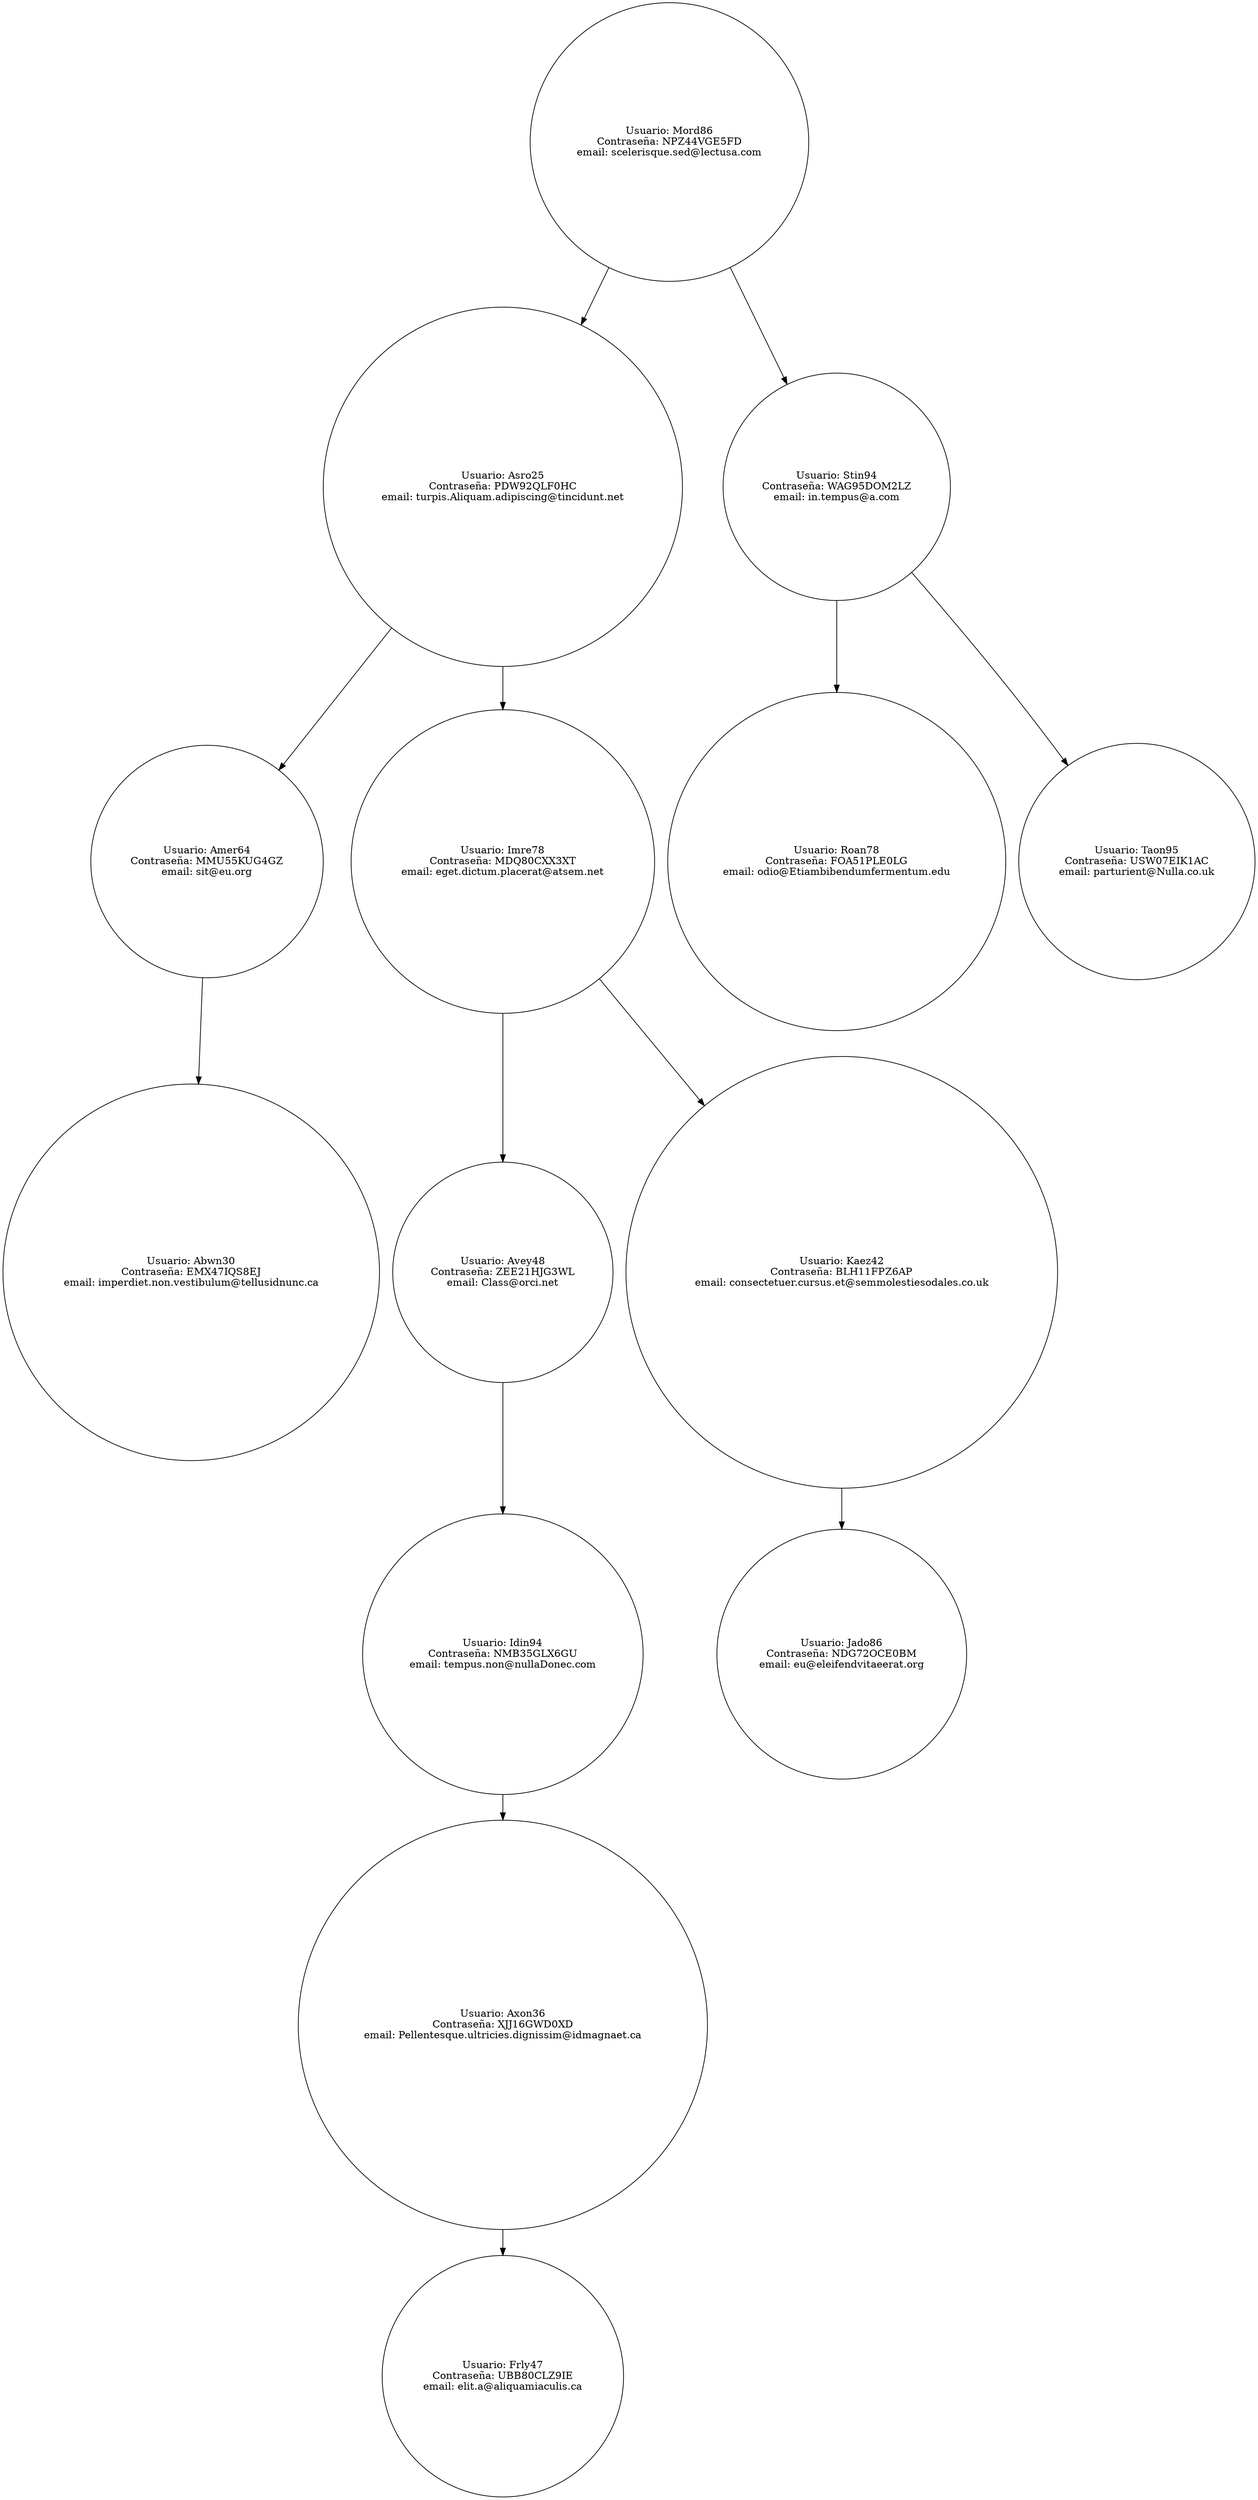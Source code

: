 Digraph users {
Rankdir=TD
node [shape =circle]Mord86 [label="Usuario: Mord86
Contraseña: NPZ44VGE5FD
email: scelerisque.sed@lectusa.com"];
Asro25 [label="Usuario: Asro25
Contraseña: PDW92QLF0HC
email: turpis.Aliquam.adipiscing@tincidunt.net"];
Amer64 [label="Usuario: Amer64
Contraseña: MMU55KUG4GZ
email: sit@eu.org"];
Abwn30 [label="Usuario: Abwn30
Contraseña: EMX47IQS8EJ
email: imperdiet.non.vestibulum@tellusidnunc.ca"];
Amer64 -> Abwn30;
Asro25 -> Amer64;
Imre78 [label="Usuario: Imre78
Contraseña: MDQ80CXX3XT
email: eget.dictum.placerat@atsem.net"];
Avey48 [label="Usuario: Avey48
Contraseña: ZEE21HJG3WL
email: Class@orci.net"];
Idin94 [label="Usuario: Idin94
Contraseña: NMB35GLX6GU
email: tempus.non@nullaDonec.com"];
Axon36 [label="Usuario: Axon36
Contraseña: XJJ16GWD0XD
email: Pellentesque.ultricies.dignissim@idmagnaet.ca"];
Frly47 [label="Usuario: Frly47
Contraseña: UBB80CLZ9IE
email: elit.a@aliquamiaculis.ca"];
Axon36 -> Frly47;
Idin94 -> Axon36;
Avey48 -> Idin94;
Imre78 -> Avey48;
Kaez42 [label="Usuario: Kaez42
Contraseña: BLH11FPZ6AP
email: consectetuer.cursus.et@semmolestiesodales.co.uk"];
Jado86 [label="Usuario: Jado86
Contraseña: NDG72OCE0BM
email: eu@eleifendvitaeerat.org"];
Kaez42 -> Jado86;
Imre78 -> Kaez42;
Asro25 -> Imre78;
Mord86 -> Asro25;
Stin94 [label="Usuario: Stin94
Contraseña: WAG95DOM2LZ
email: in.tempus@a.com"];
Roan78 [label="Usuario: Roan78
Contraseña: FOA51PLE0LG
email: odio@Etiambibendumfermentum.edu"];
Stin94 -> Roan78;
Taon95 [label="Usuario: Taon95
Contraseña: USW07EIK1AC
email: parturient@Nulla.co.uk"];
Stin94 -> Taon95;
Mord86 -> Stin94;
}